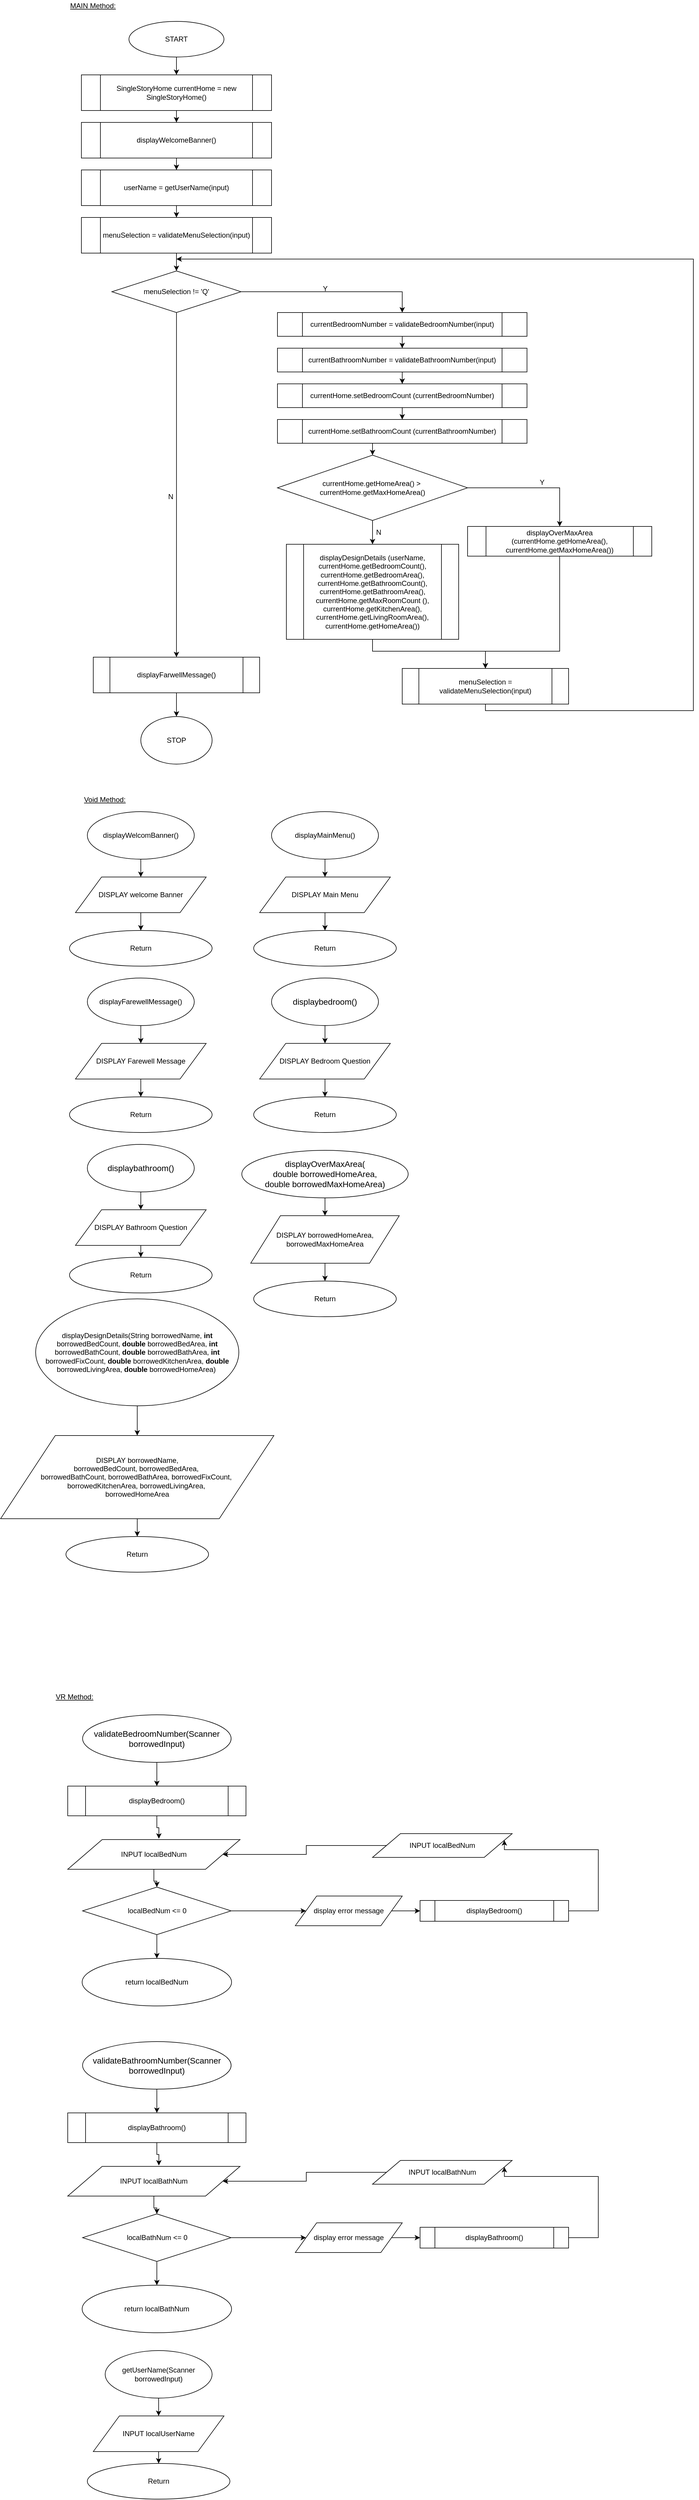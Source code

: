 <mxfile version="12.5.3" type="google"><diagram id="C5RBs43oDa-KdzZeNtuy" name="Page-1"><mxGraphModel dx="1341" dy="469" grid="1" gridSize="10" guides="1" tooltips="1" connect="1" arrows="1" fold="1" page="1" pageScale="1" pageWidth="827" pageHeight="1169" math="0" shadow="0"><root><mxCell id="WIyWlLk6GJQsqaUBKTNV-0"/><mxCell id="WIyWlLk6GJQsqaUBKTNV-1" parent="WIyWlLk6GJQsqaUBKTNV-0"/><mxCell id="le-dDfLxGgG_XoVpnEPs-2" style="edgeStyle=orthogonalEdgeStyle;rounded=0;orthogonalLoop=1;jettySize=auto;html=1;entryX=0.5;entryY=0;entryDx=0;entryDy=0;" edge="1" parent="WIyWlLk6GJQsqaUBKTNV-1" source="le-dDfLxGgG_XoVpnEPs-0" target="le-dDfLxGgG_XoVpnEPs-1"><mxGeometry relative="1" as="geometry"/></mxCell><mxCell id="le-dDfLxGgG_XoVpnEPs-0" value="START" style="ellipse;whiteSpace=wrap;html=1;" vertex="1" parent="WIyWlLk6GJQsqaUBKTNV-1"><mxGeometry x="150" y="80" width="160" height="60" as="geometry"/></mxCell><mxCell id="le-dDfLxGgG_XoVpnEPs-5" value="" style="edgeStyle=orthogonalEdgeStyle;rounded=0;orthogonalLoop=1;jettySize=auto;html=1;" edge="1" parent="WIyWlLk6GJQsqaUBKTNV-1" source="le-dDfLxGgG_XoVpnEPs-1" target="le-dDfLxGgG_XoVpnEPs-4"><mxGeometry relative="1" as="geometry"/></mxCell><mxCell id="le-dDfLxGgG_XoVpnEPs-1" value="SingleStoryHome currentHome = new SingleStoryHome()" style="shape=process;whiteSpace=wrap;html=1;backgroundOutline=1;" vertex="1" parent="WIyWlLk6GJQsqaUBKTNV-1"><mxGeometry x="70" y="170" width="320" height="60" as="geometry"/></mxCell><mxCell id="le-dDfLxGgG_XoVpnEPs-7" value="" style="edgeStyle=orthogonalEdgeStyle;rounded=0;orthogonalLoop=1;jettySize=auto;html=1;" edge="1" parent="WIyWlLk6GJQsqaUBKTNV-1" source="le-dDfLxGgG_XoVpnEPs-4" target="le-dDfLxGgG_XoVpnEPs-6"><mxGeometry relative="1" as="geometry"/></mxCell><mxCell id="le-dDfLxGgG_XoVpnEPs-4" value="displayWelcomeBanner()" style="shape=process;whiteSpace=wrap;html=1;backgroundOutline=1;" vertex="1" parent="WIyWlLk6GJQsqaUBKTNV-1"><mxGeometry x="70" y="250" width="320" height="60" as="geometry"/></mxCell><mxCell id="le-dDfLxGgG_XoVpnEPs-9" value="" style="edgeStyle=orthogonalEdgeStyle;rounded=0;orthogonalLoop=1;jettySize=auto;html=1;" edge="1" parent="WIyWlLk6GJQsqaUBKTNV-1" source="le-dDfLxGgG_XoVpnEPs-6" target="le-dDfLxGgG_XoVpnEPs-8"><mxGeometry relative="1" as="geometry"/></mxCell><mxCell id="le-dDfLxGgG_XoVpnEPs-6" value="userName = getUserName(input)" style="shape=process;whiteSpace=wrap;html=1;backgroundOutline=1;" vertex="1" parent="WIyWlLk6GJQsqaUBKTNV-1"><mxGeometry x="70" y="330" width="320" height="60" as="geometry"/></mxCell><mxCell id="le-dDfLxGgG_XoVpnEPs-11" style="edgeStyle=orthogonalEdgeStyle;rounded=0;orthogonalLoop=1;jettySize=auto;html=1;entryX=0.5;entryY=0;entryDx=0;entryDy=0;" edge="1" parent="WIyWlLk6GJQsqaUBKTNV-1" source="le-dDfLxGgG_XoVpnEPs-8" target="le-dDfLxGgG_XoVpnEPs-10"><mxGeometry relative="1" as="geometry"/></mxCell><mxCell id="le-dDfLxGgG_XoVpnEPs-8" value="menuSelection = validateMenuSelection(input)" style="shape=process;whiteSpace=wrap;html=1;backgroundOutline=1;" vertex="1" parent="WIyWlLk6GJQsqaUBKTNV-1"><mxGeometry x="70" y="410" width="320" height="60" as="geometry"/></mxCell><mxCell id="le-dDfLxGgG_XoVpnEPs-14" style="edgeStyle=orthogonalEdgeStyle;rounded=0;orthogonalLoop=1;jettySize=auto;html=1;entryX=0.5;entryY=0;entryDx=0;entryDy=0;" edge="1" parent="WIyWlLk6GJQsqaUBKTNV-1" source="le-dDfLxGgG_XoVpnEPs-10" target="le-dDfLxGgG_XoVpnEPs-12"><mxGeometry relative="1" as="geometry"/></mxCell><mxCell id="le-dDfLxGgG_XoVpnEPs-34" style="edgeStyle=orthogonalEdgeStyle;rounded=0;orthogonalLoop=1;jettySize=auto;html=1;entryX=0.5;entryY=0;entryDx=0;entryDy=0;" edge="1" parent="WIyWlLk6GJQsqaUBKTNV-1" source="le-dDfLxGgG_XoVpnEPs-10" target="le-dDfLxGgG_XoVpnEPs-17"><mxGeometry relative="1" as="geometry"/></mxCell><mxCell id="le-dDfLxGgG_XoVpnEPs-10" value="menuSelection != 'Q'" style="rhombus;whiteSpace=wrap;html=1;" vertex="1" parent="WIyWlLk6GJQsqaUBKTNV-1"><mxGeometry x="121.25" y="500" width="217.5" height="70" as="geometry"/></mxCell><mxCell id="le-dDfLxGgG_XoVpnEPs-30" style="edgeStyle=orthogonalEdgeStyle;rounded=0;orthogonalLoop=1;jettySize=auto;html=1;entryX=0.5;entryY=0;entryDx=0;entryDy=0;" edge="1" parent="WIyWlLk6GJQsqaUBKTNV-1" source="le-dDfLxGgG_XoVpnEPs-12" target="le-dDfLxGgG_XoVpnEPs-15"><mxGeometry relative="1" as="geometry"/></mxCell><mxCell id="le-dDfLxGgG_XoVpnEPs-12" value="displayFarwellMessage()" style="shape=process;whiteSpace=wrap;html=1;backgroundOutline=1;" vertex="1" parent="WIyWlLk6GJQsqaUBKTNV-1"><mxGeometry x="90" y="1150" width="280" height="60" as="geometry"/></mxCell><mxCell id="le-dDfLxGgG_XoVpnEPs-15" value="STOP" style="ellipse;whiteSpace=wrap;html=1;" vertex="1" parent="WIyWlLk6GJQsqaUBKTNV-1"><mxGeometry x="170" y="1250" width="120" height="80" as="geometry"/></mxCell><mxCell id="le-dDfLxGgG_XoVpnEPs-16" value="N" style="text;html=1;align=center;verticalAlign=middle;resizable=0;points=[];autosize=1;" vertex="1" parent="WIyWlLk6GJQsqaUBKTNV-1"><mxGeometry x="210" y="870" width="20" height="20" as="geometry"/></mxCell><mxCell id="le-dDfLxGgG_XoVpnEPs-19" value="" style="edgeStyle=orthogonalEdgeStyle;rounded=0;orthogonalLoop=1;jettySize=auto;html=1;" edge="1" parent="WIyWlLk6GJQsqaUBKTNV-1" source="le-dDfLxGgG_XoVpnEPs-17" target="le-dDfLxGgG_XoVpnEPs-18"><mxGeometry relative="1" as="geometry"/></mxCell><mxCell id="le-dDfLxGgG_XoVpnEPs-17" value="currentBedroomNumber = validateBedroomNumber(input)" style="shape=process;whiteSpace=wrap;html=1;backgroundOutline=1;" vertex="1" parent="WIyWlLk6GJQsqaUBKTNV-1"><mxGeometry x="400" y="570" width="420" height="40" as="geometry"/></mxCell><mxCell id="le-dDfLxGgG_XoVpnEPs-21" value="" style="edgeStyle=orthogonalEdgeStyle;rounded=0;orthogonalLoop=1;jettySize=auto;html=1;" edge="1" parent="WIyWlLk6GJQsqaUBKTNV-1" source="le-dDfLxGgG_XoVpnEPs-18" target="le-dDfLxGgG_XoVpnEPs-20"><mxGeometry relative="1" as="geometry"/></mxCell><mxCell id="le-dDfLxGgG_XoVpnEPs-18" value="currentBathroomNumber = validateBathroomNumber(input)" style="shape=process;whiteSpace=wrap;html=1;backgroundOutline=1;" vertex="1" parent="WIyWlLk6GJQsqaUBKTNV-1"><mxGeometry x="400" y="630" width="420" height="40" as="geometry"/></mxCell><mxCell id="le-dDfLxGgG_XoVpnEPs-23" value="" style="edgeStyle=orthogonalEdgeStyle;rounded=0;orthogonalLoop=1;jettySize=auto;html=1;" edge="1" parent="WIyWlLk6GJQsqaUBKTNV-1" source="le-dDfLxGgG_XoVpnEPs-20" target="le-dDfLxGgG_XoVpnEPs-22"><mxGeometry relative="1" as="geometry"/></mxCell><mxCell id="le-dDfLxGgG_XoVpnEPs-20" value="currentHome.setBedroomCount (currentBedroomNumber)" style="shape=process;whiteSpace=wrap;html=1;backgroundOutline=1;" vertex="1" parent="WIyWlLk6GJQsqaUBKTNV-1"><mxGeometry x="400" y="690" width="420" height="40" as="geometry"/></mxCell><mxCell id="le-dDfLxGgG_XoVpnEPs-25" style="edgeStyle=orthogonalEdgeStyle;rounded=0;orthogonalLoop=1;jettySize=auto;html=1;entryX=0.5;entryY=0;entryDx=0;entryDy=0;" edge="1" parent="WIyWlLk6GJQsqaUBKTNV-1" source="le-dDfLxGgG_XoVpnEPs-22" target="le-dDfLxGgG_XoVpnEPs-24"><mxGeometry relative="1" as="geometry"><Array as="points"><mxPoint x="560" y="790"/></Array></mxGeometry></mxCell><mxCell id="le-dDfLxGgG_XoVpnEPs-22" value="currentHome.setBathroomCount (currentBathroomNumber)" style="shape=process;whiteSpace=wrap;html=1;backgroundOutline=1;" vertex="1" parent="WIyWlLk6GJQsqaUBKTNV-1"><mxGeometry x="400" y="750" width="420" height="40" as="geometry"/></mxCell><mxCell id="le-dDfLxGgG_XoVpnEPs-28" style="edgeStyle=orthogonalEdgeStyle;rounded=0;orthogonalLoop=1;jettySize=auto;html=1;entryX=0.5;entryY=0;entryDx=0;entryDy=0;" edge="1" parent="WIyWlLk6GJQsqaUBKTNV-1" source="le-dDfLxGgG_XoVpnEPs-24" target="le-dDfLxGgG_XoVpnEPs-27"><mxGeometry relative="1" as="geometry"/></mxCell><mxCell id="le-dDfLxGgG_XoVpnEPs-35" style="edgeStyle=orthogonalEdgeStyle;rounded=0;orthogonalLoop=1;jettySize=auto;html=1;entryX=0.5;entryY=0;entryDx=0;entryDy=0;" edge="1" parent="WIyWlLk6GJQsqaUBKTNV-1" source="le-dDfLxGgG_XoVpnEPs-24" target="le-dDfLxGgG_XoVpnEPs-26"><mxGeometry relative="1" as="geometry"><mxPoint x="880" y="910" as="targetPoint"/><Array as="points"><mxPoint x="875" y="865"/></Array></mxGeometry></mxCell><mxCell id="le-dDfLxGgG_XoVpnEPs-24" value="currentHome.getHomeArea() &amp;gt;&amp;nbsp;&lt;br&gt;currentHome.getMaxHomeArea()" style="rhombus;whiteSpace=wrap;html=1;" vertex="1" parent="WIyWlLk6GJQsqaUBKTNV-1"><mxGeometry x="400" y="810" width="320" height="110" as="geometry"/></mxCell><mxCell id="le-dDfLxGgG_XoVpnEPs-37" style="edgeStyle=orthogonalEdgeStyle;rounded=0;orthogonalLoop=1;jettySize=auto;html=1;" edge="1" parent="WIyWlLk6GJQsqaUBKTNV-1" source="le-dDfLxGgG_XoVpnEPs-26" target="le-dDfLxGgG_XoVpnEPs-31"><mxGeometry relative="1" as="geometry"><Array as="points"><mxPoint x="875" y="1140"/><mxPoint x="750" y="1140"/></Array></mxGeometry></mxCell><mxCell id="le-dDfLxGgG_XoVpnEPs-26" value="displayOverMaxArea&lt;br&gt;(currentHome.getHomeArea(),&lt;br&gt;currentHome.getMaxHomeArea())" style="shape=process;whiteSpace=wrap;html=1;backgroundOutline=1;" vertex="1" parent="WIyWlLk6GJQsqaUBKTNV-1"><mxGeometry x="720" y="930" width="310" height="50" as="geometry"/></mxCell><mxCell id="le-dDfLxGgG_XoVpnEPs-36" style="edgeStyle=orthogonalEdgeStyle;rounded=0;orthogonalLoop=1;jettySize=auto;html=1;entryX=0.5;entryY=0;entryDx=0;entryDy=0;" edge="1" parent="WIyWlLk6GJQsqaUBKTNV-1" source="le-dDfLxGgG_XoVpnEPs-27" target="le-dDfLxGgG_XoVpnEPs-31"><mxGeometry relative="1" as="geometry"><Array as="points"><mxPoint x="560" y="1140"/><mxPoint x="750" y="1140"/></Array></mxGeometry></mxCell><mxCell id="le-dDfLxGgG_XoVpnEPs-27" value="displayDesignDetails (userName, currentHome.getBedroomCount(),&lt;br&gt;currentHome.getBedroomArea(),&lt;br&gt;currentHome.getBathroomCount(),&lt;br&gt;currentHome.getBathroomArea(),&lt;br&gt;currentHome.getMaxRoomCount (),&lt;br&gt;currentHome.getKitchenArea(),&lt;br&gt;currentHome.getLivingRoomArea(),&lt;br&gt;currentHome.getHomeArea())" style="shape=process;whiteSpace=wrap;html=1;backgroundOutline=1;" vertex="1" parent="WIyWlLk6GJQsqaUBKTNV-1"><mxGeometry x="415" y="960" width="290" height="160" as="geometry"/></mxCell><mxCell id="le-dDfLxGgG_XoVpnEPs-29" value="N" style="text;html=1;align=center;verticalAlign=middle;resizable=0;points=[];autosize=1;" vertex="1" parent="WIyWlLk6GJQsqaUBKTNV-1"><mxGeometry x="560" y="930" width="20" height="20" as="geometry"/></mxCell><mxCell id="le-dDfLxGgG_XoVpnEPs-38" style="edgeStyle=orthogonalEdgeStyle;rounded=0;orthogonalLoop=1;jettySize=auto;html=1;" edge="1" parent="WIyWlLk6GJQsqaUBKTNV-1" source="le-dDfLxGgG_XoVpnEPs-31"><mxGeometry relative="1" as="geometry"><mxPoint x="230" y="480" as="targetPoint"/><Array as="points"><mxPoint x="750" y="1240"/><mxPoint x="1100" y="1240"/><mxPoint x="1100" y="480"/></Array></mxGeometry></mxCell><mxCell id="le-dDfLxGgG_XoVpnEPs-31" value="menuSelection = validateMenuSelection(input)" style="shape=process;whiteSpace=wrap;html=1;backgroundOutline=1;" vertex="1" parent="WIyWlLk6GJQsqaUBKTNV-1"><mxGeometry x="610" y="1169" width="280" height="60" as="geometry"/></mxCell><mxCell id="le-dDfLxGgG_XoVpnEPs-32" value="Y" style="text;html=1;align=center;verticalAlign=middle;resizable=0;points=[];autosize=1;" vertex="1" parent="WIyWlLk6GJQsqaUBKTNV-1"><mxGeometry x="835" y="846" width="20" height="20" as="geometry"/></mxCell><mxCell id="le-dDfLxGgG_XoVpnEPs-33" value="Y" style="text;html=1;align=center;verticalAlign=middle;resizable=0;points=[];autosize=1;" vertex="1" parent="WIyWlLk6GJQsqaUBKTNV-1"><mxGeometry x="470" y="520" width="20" height="20" as="geometry"/></mxCell><mxCell id="le-dDfLxGgG_XoVpnEPs-61" value="&lt;u&gt;Void Method:&lt;/u&gt;" style="text;html=1;align=center;verticalAlign=middle;resizable=0;points=[];autosize=1;" vertex="1" parent="WIyWlLk6GJQsqaUBKTNV-1"><mxGeometry x="64" y="1380" width="90" height="20" as="geometry"/></mxCell><mxCell id="le-dDfLxGgG_XoVpnEPs-62" value="&lt;u&gt;MAIN Method:&lt;/u&gt;" style="text;html=1;align=center;verticalAlign=middle;resizable=0;points=[];autosize=1;" vertex="1" parent="WIyWlLk6GJQsqaUBKTNV-1"><mxGeometry x="44" y="44" width="90" height="20" as="geometry"/></mxCell><mxCell id="le-dDfLxGgG_XoVpnEPs-63" style="edgeStyle=orthogonalEdgeStyle;rounded=0;orthogonalLoop=1;jettySize=auto;html=1;entryX=0.5;entryY=0;entryDx=0;entryDy=0;" edge="1" source="le-dDfLxGgG_XoVpnEPs-64" target="le-dDfLxGgG_XoVpnEPs-67" parent="WIyWlLk6GJQsqaUBKTNV-1"><mxGeometry relative="1" as="geometry"/></mxCell><mxCell id="le-dDfLxGgG_XoVpnEPs-64" value="displayWelcomBanner()" style="ellipse;whiteSpace=wrap;html=1;" vertex="1" parent="WIyWlLk6GJQsqaUBKTNV-1"><mxGeometry x="80" y="1410" width="180" height="80" as="geometry"/></mxCell><mxCell id="le-dDfLxGgG_XoVpnEPs-65" style="edgeStyle=orthogonalEdgeStyle;rounded=0;orthogonalLoop=1;jettySize=auto;html=1;" edge="1" source="le-dDfLxGgG_XoVpnEPs-67" parent="WIyWlLk6GJQsqaUBKTNV-1"><mxGeometry relative="1" as="geometry"><mxPoint x="170" y="1640" as="targetPoint"/></mxGeometry></mxCell><mxCell id="le-dDfLxGgG_XoVpnEPs-66" style="edgeStyle=orthogonalEdgeStyle;rounded=0;orthogonalLoop=1;jettySize=auto;html=1;" edge="1" source="le-dDfLxGgG_XoVpnEPs-67" target="le-dDfLxGgG_XoVpnEPs-69" parent="WIyWlLk6GJQsqaUBKTNV-1"><mxGeometry relative="1" as="geometry"/></mxCell><mxCell id="le-dDfLxGgG_XoVpnEPs-67" value="DISPLAY welcome Banner" style="shape=parallelogram;perimeter=parallelogramPerimeter;whiteSpace=wrap;html=1;" vertex="1" parent="WIyWlLk6GJQsqaUBKTNV-1"><mxGeometry x="60" y="1520" width="220" height="60" as="geometry"/></mxCell><mxCell id="le-dDfLxGgG_XoVpnEPs-68" value="" style="edgeStyle=orthogonalEdgeStyle;rounded=0;orthogonalLoop=1;jettySize=auto;html=1;entryX=0.5;entryY=0;entryDx=0;entryDy=0;" edge="1" target="le-dDfLxGgG_XoVpnEPs-69" parent="WIyWlLk6GJQsqaUBKTNV-1"><mxGeometry relative="1" as="geometry"><mxPoint x="170" y="1620" as="sourcePoint"/></mxGeometry></mxCell><mxCell id="le-dDfLxGgG_XoVpnEPs-69" value="Return" style="ellipse;whiteSpace=wrap;html=1;" vertex="1" parent="WIyWlLk6GJQsqaUBKTNV-1"><mxGeometry x="50" y="1610" width="240" height="60" as="geometry"/></mxCell><mxCell id="le-dDfLxGgG_XoVpnEPs-77" style="edgeStyle=orthogonalEdgeStyle;rounded=0;orthogonalLoop=1;jettySize=auto;html=1;entryX=0.5;entryY=0;entryDx=0;entryDy=0;" edge="1" source="le-dDfLxGgG_XoVpnEPs-78" target="le-dDfLxGgG_XoVpnEPs-81" parent="WIyWlLk6GJQsqaUBKTNV-1"><mxGeometry relative="1" as="geometry"/></mxCell><mxCell id="le-dDfLxGgG_XoVpnEPs-78" value="displayFarewellMessage()" style="ellipse;whiteSpace=wrap;html=1;" vertex="1" parent="WIyWlLk6GJQsqaUBKTNV-1"><mxGeometry x="80" y="1690" width="180" height="80" as="geometry"/></mxCell><mxCell id="le-dDfLxGgG_XoVpnEPs-79" style="edgeStyle=orthogonalEdgeStyle;rounded=0;orthogonalLoop=1;jettySize=auto;html=1;" edge="1" source="le-dDfLxGgG_XoVpnEPs-81" parent="WIyWlLk6GJQsqaUBKTNV-1"><mxGeometry relative="1" as="geometry"><mxPoint x="170" y="1920" as="targetPoint"/></mxGeometry></mxCell><mxCell id="le-dDfLxGgG_XoVpnEPs-80" style="edgeStyle=orthogonalEdgeStyle;rounded=0;orthogonalLoop=1;jettySize=auto;html=1;" edge="1" source="le-dDfLxGgG_XoVpnEPs-81" target="le-dDfLxGgG_XoVpnEPs-83" parent="WIyWlLk6GJQsqaUBKTNV-1"><mxGeometry relative="1" as="geometry"/></mxCell><mxCell id="le-dDfLxGgG_XoVpnEPs-81" value="DISPLAY Farewell Message" style="shape=parallelogram;perimeter=parallelogramPerimeter;whiteSpace=wrap;html=1;" vertex="1" parent="WIyWlLk6GJQsqaUBKTNV-1"><mxGeometry x="60" y="1800" width="220" height="60" as="geometry"/></mxCell><mxCell id="le-dDfLxGgG_XoVpnEPs-82" value="" style="edgeStyle=orthogonalEdgeStyle;rounded=0;orthogonalLoop=1;jettySize=auto;html=1;entryX=0.5;entryY=0;entryDx=0;entryDy=0;" edge="1" target="le-dDfLxGgG_XoVpnEPs-83" parent="WIyWlLk6GJQsqaUBKTNV-1"><mxGeometry relative="1" as="geometry"><mxPoint x="170" y="1900" as="sourcePoint"/></mxGeometry></mxCell><mxCell id="le-dDfLxGgG_XoVpnEPs-83" value="Return" style="ellipse;whiteSpace=wrap;html=1;" vertex="1" parent="WIyWlLk6GJQsqaUBKTNV-1"><mxGeometry x="50" y="1890" width="240" height="60" as="geometry"/></mxCell><mxCell id="le-dDfLxGgG_XoVpnEPs-91" style="edgeStyle=orthogonalEdgeStyle;rounded=0;orthogonalLoop=1;jettySize=auto;html=1;entryX=0.5;entryY=0;entryDx=0;entryDy=0;" edge="1" source="le-dDfLxGgG_XoVpnEPs-92" target="le-dDfLxGgG_XoVpnEPs-95" parent="WIyWlLk6GJQsqaUBKTNV-1"><mxGeometry relative="1" as="geometry"/></mxCell><mxCell id="le-dDfLxGgG_XoVpnEPs-92" value="displayMainMenu()" style="ellipse;whiteSpace=wrap;html=1;" vertex="1" parent="WIyWlLk6GJQsqaUBKTNV-1"><mxGeometry x="390" y="1410" width="180" height="80" as="geometry"/></mxCell><mxCell id="le-dDfLxGgG_XoVpnEPs-93" style="edgeStyle=orthogonalEdgeStyle;rounded=0;orthogonalLoop=1;jettySize=auto;html=1;" edge="1" source="le-dDfLxGgG_XoVpnEPs-95" parent="WIyWlLk6GJQsqaUBKTNV-1"><mxGeometry relative="1" as="geometry"><mxPoint x="480" y="1640" as="targetPoint"/></mxGeometry></mxCell><mxCell id="le-dDfLxGgG_XoVpnEPs-94" style="edgeStyle=orthogonalEdgeStyle;rounded=0;orthogonalLoop=1;jettySize=auto;html=1;" edge="1" source="le-dDfLxGgG_XoVpnEPs-95" target="le-dDfLxGgG_XoVpnEPs-97" parent="WIyWlLk6GJQsqaUBKTNV-1"><mxGeometry relative="1" as="geometry"/></mxCell><mxCell id="le-dDfLxGgG_XoVpnEPs-95" value="DISPLAY Main Menu" style="shape=parallelogram;perimeter=parallelogramPerimeter;whiteSpace=wrap;html=1;" vertex="1" parent="WIyWlLk6GJQsqaUBKTNV-1"><mxGeometry x="370" y="1520" width="220" height="60" as="geometry"/></mxCell><mxCell id="le-dDfLxGgG_XoVpnEPs-96" value="" style="edgeStyle=orthogonalEdgeStyle;rounded=0;orthogonalLoop=1;jettySize=auto;html=1;entryX=0.5;entryY=0;entryDx=0;entryDy=0;" edge="1" target="le-dDfLxGgG_XoVpnEPs-97" parent="WIyWlLk6GJQsqaUBKTNV-1"><mxGeometry relative="1" as="geometry"><mxPoint x="480" y="1620" as="sourcePoint"/></mxGeometry></mxCell><mxCell id="le-dDfLxGgG_XoVpnEPs-97" value="Return" style="ellipse;whiteSpace=wrap;html=1;" vertex="1" parent="WIyWlLk6GJQsqaUBKTNV-1"><mxGeometry x="360" y="1610" width="240" height="60" as="geometry"/></mxCell><mxCell id="le-dDfLxGgG_XoVpnEPs-98" style="edgeStyle=orthogonalEdgeStyle;rounded=0;orthogonalLoop=1;jettySize=auto;html=1;entryX=0.5;entryY=0;entryDx=0;entryDy=0;" edge="1" source="le-dDfLxGgG_XoVpnEPs-99" target="le-dDfLxGgG_XoVpnEPs-102" parent="WIyWlLk6GJQsqaUBKTNV-1"><mxGeometry relative="1" as="geometry"/></mxCell><mxCell id="le-dDfLxGgG_XoVpnEPs-99" value="&lt;font style=&quot;font-size: 14px&quot;&gt;&amp;nbsp;displaybedroom()&lt;span class=&quot;Apple-converted-space&quot;&gt;&amp;nbsp;&lt;/span&gt;&lt;/font&gt;&lt;span style=&quot;font-family: &amp;#34;menlo&amp;#34; ; font-size: 11px&quot;&gt;&lt;br&gt;&lt;/span&gt;" style="ellipse;whiteSpace=wrap;html=1;" vertex="1" parent="WIyWlLk6GJQsqaUBKTNV-1"><mxGeometry x="390" y="1690" width="180" height="80" as="geometry"/></mxCell><mxCell id="le-dDfLxGgG_XoVpnEPs-100" style="edgeStyle=orthogonalEdgeStyle;rounded=0;orthogonalLoop=1;jettySize=auto;html=1;" edge="1" source="le-dDfLxGgG_XoVpnEPs-102" parent="WIyWlLk6GJQsqaUBKTNV-1"><mxGeometry relative="1" as="geometry"><mxPoint x="480" y="1920" as="targetPoint"/></mxGeometry></mxCell><mxCell id="le-dDfLxGgG_XoVpnEPs-101" style="edgeStyle=orthogonalEdgeStyle;rounded=0;orthogonalLoop=1;jettySize=auto;html=1;" edge="1" source="le-dDfLxGgG_XoVpnEPs-102" target="le-dDfLxGgG_XoVpnEPs-104" parent="WIyWlLk6GJQsqaUBKTNV-1"><mxGeometry relative="1" as="geometry"/></mxCell><mxCell id="le-dDfLxGgG_XoVpnEPs-102" value="DISPLAY Bedroom Question" style="shape=parallelogram;perimeter=parallelogramPerimeter;whiteSpace=wrap;html=1;" vertex="1" parent="WIyWlLk6GJQsqaUBKTNV-1"><mxGeometry x="370" y="1800" width="220" height="60" as="geometry"/></mxCell><mxCell id="le-dDfLxGgG_XoVpnEPs-103" value="" style="edgeStyle=orthogonalEdgeStyle;rounded=0;orthogonalLoop=1;jettySize=auto;html=1;entryX=0.5;entryY=0;entryDx=0;entryDy=0;" edge="1" target="le-dDfLxGgG_XoVpnEPs-104" parent="WIyWlLk6GJQsqaUBKTNV-1"><mxGeometry relative="1" as="geometry"><mxPoint x="480" y="1900" as="sourcePoint"/></mxGeometry></mxCell><mxCell id="le-dDfLxGgG_XoVpnEPs-104" value="Return" style="ellipse;whiteSpace=wrap;html=1;" vertex="1" parent="WIyWlLk6GJQsqaUBKTNV-1"><mxGeometry x="360" y="1890" width="240" height="60" as="geometry"/></mxCell><mxCell id="le-dDfLxGgG_XoVpnEPs-105" style="edgeStyle=orthogonalEdgeStyle;rounded=0;orthogonalLoop=1;jettySize=auto;html=1;entryX=0.5;entryY=0;entryDx=0;entryDy=0;" edge="1" source="le-dDfLxGgG_XoVpnEPs-106" target="le-dDfLxGgG_XoVpnEPs-109" parent="WIyWlLk6GJQsqaUBKTNV-1"><mxGeometry relative="1" as="geometry"/></mxCell><mxCell id="le-dDfLxGgG_XoVpnEPs-106" value="&lt;font style=&quot;font-size: 14px&quot;&gt;&amp;nbsp;displaybathroom()&lt;span class=&quot;Apple-converted-space&quot;&gt;&amp;nbsp;&lt;/span&gt;&lt;/font&gt;&lt;span style=&quot;font-family: &amp;#34;menlo&amp;#34; ; font-size: 11px&quot;&gt;&lt;br&gt;&lt;/span&gt;" style="ellipse;whiteSpace=wrap;html=1;" vertex="1" parent="WIyWlLk6GJQsqaUBKTNV-1"><mxGeometry x="80" y="1970" width="180" height="80" as="geometry"/></mxCell><mxCell id="le-dDfLxGgG_XoVpnEPs-107" style="edgeStyle=orthogonalEdgeStyle;rounded=0;orthogonalLoop=1;jettySize=auto;html=1;" edge="1" source="le-dDfLxGgG_XoVpnEPs-109" parent="WIyWlLk6GJQsqaUBKTNV-1"><mxGeometry relative="1" as="geometry"><mxPoint x="170" y="2200" as="targetPoint"/></mxGeometry></mxCell><mxCell id="le-dDfLxGgG_XoVpnEPs-108" style="edgeStyle=orthogonalEdgeStyle;rounded=0;orthogonalLoop=1;jettySize=auto;html=1;" edge="1" source="le-dDfLxGgG_XoVpnEPs-109" target="le-dDfLxGgG_XoVpnEPs-111" parent="WIyWlLk6GJQsqaUBKTNV-1"><mxGeometry relative="1" as="geometry"/></mxCell><mxCell id="le-dDfLxGgG_XoVpnEPs-109" value="DISPLAY Bathroom Question" style="shape=parallelogram;perimeter=parallelogramPerimeter;whiteSpace=wrap;html=1;" vertex="1" parent="WIyWlLk6GJQsqaUBKTNV-1"><mxGeometry x="60" y="2080" width="220" height="60" as="geometry"/></mxCell><mxCell id="le-dDfLxGgG_XoVpnEPs-110" value="" style="edgeStyle=orthogonalEdgeStyle;rounded=0;orthogonalLoop=1;jettySize=auto;html=1;entryX=0.5;entryY=0;entryDx=0;entryDy=0;" edge="1" target="le-dDfLxGgG_XoVpnEPs-111" parent="WIyWlLk6GJQsqaUBKTNV-1"><mxGeometry relative="1" as="geometry"><mxPoint x="170" y="2180" as="sourcePoint"/></mxGeometry></mxCell><mxCell id="le-dDfLxGgG_XoVpnEPs-111" value="Return" style="ellipse;whiteSpace=wrap;html=1;" vertex="1" parent="WIyWlLk6GJQsqaUBKTNV-1"><mxGeometry x="50" y="2160" width="240" height="60" as="geometry"/></mxCell><mxCell id="le-dDfLxGgG_XoVpnEPs-112" value="&lt;u&gt;VR Method:&lt;/u&gt;" style="text;html=1;align=center;verticalAlign=middle;resizable=0;points=[];autosize=1;" vertex="1" parent="WIyWlLk6GJQsqaUBKTNV-1"><mxGeometry x="18" y="2890" width="80" height="20" as="geometry"/></mxCell><mxCell id="le-dDfLxGgG_XoVpnEPs-137" style="edgeStyle=orthogonalEdgeStyle;rounded=0;orthogonalLoop=1;jettySize=auto;html=1;entryX=0.5;entryY=0;entryDx=0;entryDy=0;" edge="1" parent="WIyWlLk6GJQsqaUBKTNV-1" source="le-dDfLxGgG_XoVpnEPs-121" target="le-dDfLxGgG_XoVpnEPs-136"><mxGeometry relative="1" as="geometry"/></mxCell><mxCell id="le-dDfLxGgG_XoVpnEPs-121" value="&lt;span style=&quot;font-size: 14px&quot;&gt;validateBedroomNumber(Scanner &lt;/span&gt;&lt;span class=&quot;s1&quot; style=&quot;font-size: 14px&quot;&gt;borrowedInput&lt;/span&gt;&lt;span style=&quot;font-size: 14px&quot;&gt;)&lt;/span&gt;" style="ellipse;whiteSpace=wrap;html=1;" vertex="1" parent="WIyWlLk6GJQsqaUBKTNV-1"><mxGeometry x="72" y="2930" width="250" height="80" as="geometry"/></mxCell><mxCell id="le-dDfLxGgG_XoVpnEPs-122" style="edgeStyle=orthogonalEdgeStyle;rounded=0;orthogonalLoop=1;jettySize=auto;html=1;entryX=0.5;entryY=0;entryDx=0;entryDy=0;" edge="1" source="le-dDfLxGgG_XoVpnEPs-123" target="le-dDfLxGgG_XoVpnEPs-126" parent="WIyWlLk6GJQsqaUBKTNV-1"><mxGeometry relative="1" as="geometry"/></mxCell><mxCell id="le-dDfLxGgG_XoVpnEPs-123" value="&lt;span class=&quot;s1&quot; style=&quot;font-size: 14px&quot;&gt;displayOverMaxArea(&lt;br&gt;&lt;/span&gt;&lt;span class=&quot;s2&quot; style=&quot;font-size: 14px&quot;&gt;double&lt;/span&gt;&lt;span class=&quot;s1&quot; style=&quot;font-size: 14px&quot;&gt; &lt;/span&gt;&lt;span style=&quot;font-size: 14px&quot;&gt;borrowedHomeArea&lt;/span&gt;&lt;span class=&quot;s1&quot; style=&quot;font-size: 14px&quot;&gt;,&lt;br&gt;&lt;span style=&quot;font-family: &amp;#34;helvetica&amp;#34;&quot;&gt;double&lt;/span&gt;&lt;b style=&quot;font-family: &amp;#34;helvetica&amp;#34;&quot;&gt;&amp;nbsp;&lt;/b&gt;&lt;span style=&quot;font-family: &amp;#34;helvetica&amp;#34;&quot;&gt;borrowedMaxHomeArea&lt;/span&gt;&lt;span class=&quot;s1&quot; style=&quot;font-family: &amp;#34;helvetica&amp;#34;&quot;&gt;)&lt;/span&gt;&lt;b style=&quot;font-family: &amp;#34;helvetica&amp;#34;&quot;&gt;&lt;br&gt;&lt;/b&gt;&lt;/span&gt;" style="ellipse;whiteSpace=wrap;html=1;" vertex="1" parent="WIyWlLk6GJQsqaUBKTNV-1"><mxGeometry x="340" y="1980" width="280" height="80" as="geometry"/></mxCell><mxCell id="le-dDfLxGgG_XoVpnEPs-124" style="edgeStyle=orthogonalEdgeStyle;rounded=0;orthogonalLoop=1;jettySize=auto;html=1;entryX=0.5;entryY=0;entryDx=0;entryDy=0;" edge="1" source="le-dDfLxGgG_XoVpnEPs-126" parent="WIyWlLk6GJQsqaUBKTNV-1" target="le-dDfLxGgG_XoVpnEPs-128"><mxGeometry relative="1" as="geometry"><mxPoint x="480" y="2210" as="targetPoint"/></mxGeometry></mxCell><mxCell id="le-dDfLxGgG_XoVpnEPs-126" value="DISPLAY borrowedHomeArea,&lt;br&gt;borrowedMaxHomeArea" style="shape=parallelogram;perimeter=parallelogramPerimeter;whiteSpace=wrap;html=1;" vertex="1" parent="WIyWlLk6GJQsqaUBKTNV-1"><mxGeometry x="355" y="2090" width="250" height="80" as="geometry"/></mxCell><mxCell id="le-dDfLxGgG_XoVpnEPs-128" value="Return" style="ellipse;whiteSpace=wrap;html=1;" vertex="1" parent="WIyWlLk6GJQsqaUBKTNV-1"><mxGeometry x="360" y="2200" width="240" height="60" as="geometry"/></mxCell><mxCell id="le-dDfLxGgG_XoVpnEPs-130" style="edgeStyle=orthogonalEdgeStyle;rounded=0;orthogonalLoop=1;jettySize=auto;html=1;entryX=0.5;entryY=0;entryDx=0;entryDy=0;" edge="1" source="le-dDfLxGgG_XoVpnEPs-131" target="le-dDfLxGgG_XoVpnEPs-133" parent="WIyWlLk6GJQsqaUBKTNV-1"><mxGeometry relative="1" as="geometry"/></mxCell><mxCell id="le-dDfLxGgG_XoVpnEPs-131" value="&lt;span class=&quot;s1&quot;&gt;&lt;font&gt;&lt;font style=&quot;font-size: 12px&quot;&gt;&lt;span class=&quot;s1&quot;&gt;displayDesignDetails(String &lt;/span&gt;borrowedName&lt;span class=&quot;s1&quot;&gt;, &lt;/span&gt;&lt;span class=&quot;s2&quot;&gt;&lt;b&gt;int&lt;/b&gt;&lt;/span&gt;&lt;span class=&quot;s1&quot;&gt; &lt;/span&gt;borrowedBedCount&lt;span class=&quot;s1&quot;&gt;, &lt;/span&gt;&lt;span class=&quot;s2&quot;&gt;&lt;b&gt;double&lt;/b&gt;&lt;/span&gt;&lt;span class=&quot;s1&quot;&gt; &lt;/span&gt;borrowedBedArea&lt;span class=&quot;s1&quot;&gt;, &lt;/span&gt;&lt;span class=&quot;s2&quot;&gt;&lt;b&gt;int&lt;/b&gt;&lt;/span&gt;&lt;span class=&quot;s1&quot;&gt; &lt;/span&gt;borrowedBathCount&lt;span class=&quot;s1&quot;&gt;, &lt;/span&gt;&lt;span class=&quot;s2&quot;&gt;&lt;b&gt;double&lt;/b&gt;&lt;/span&gt;&lt;span class=&quot;s1&quot;&gt; &lt;/span&gt;borrowedBathArea&lt;span class=&quot;s1&quot;&gt;, &lt;/span&gt;&lt;span class=&quot;s2&quot;&gt;&lt;b&gt;int&lt;/b&gt;&lt;/span&gt;&lt;span class=&quot;s1&quot;&gt; &lt;/span&gt;borrowedFixCount&lt;span class=&quot;s1&quot;&gt;, &lt;/span&gt;&lt;span class=&quot;s2&quot;&gt;&lt;b&gt;double&lt;/b&gt;&lt;/span&gt;&lt;span class=&quot;s1&quot;&gt; &lt;/span&gt;borrowedKitchenArea&lt;span class=&quot;s1&quot;&gt;, &lt;/span&gt;&lt;span class=&quot;s2&quot;&gt;&lt;b&gt;double&lt;/b&gt;&lt;/span&gt;&lt;span class=&quot;s1&quot;&gt; &lt;/span&gt;borrowedLivingArea&lt;span class=&quot;s1&quot;&gt;, &lt;/span&gt;&lt;span class=&quot;s2&quot;&gt;&lt;b&gt;double&lt;/b&gt;&lt;/span&gt;&lt;span class=&quot;s1&quot;&gt; &lt;/span&gt;borrowedHomeArea&lt;span class=&quot;s1&quot;&gt;)&lt;span class=&quot;Apple-converted-space&quot;&gt;&amp;nbsp;&lt;/span&gt;&lt;/span&gt;&lt;/font&gt;&lt;br&gt;&lt;/font&gt;&lt;/span&gt;" style="ellipse;whiteSpace=wrap;html=1;" vertex="1" parent="WIyWlLk6GJQsqaUBKTNV-1"><mxGeometry x="-7" y="2230" width="342" height="180" as="geometry"/></mxCell><mxCell id="le-dDfLxGgG_XoVpnEPs-132" style="edgeStyle=orthogonalEdgeStyle;rounded=0;orthogonalLoop=1;jettySize=auto;html=1;entryX=0.5;entryY=0;entryDx=0;entryDy=0;" edge="1" source="le-dDfLxGgG_XoVpnEPs-133" target="le-dDfLxGgG_XoVpnEPs-134" parent="WIyWlLk6GJQsqaUBKTNV-1"><mxGeometry relative="1" as="geometry"><mxPoint x="164" y="2570" as="targetPoint"/></mxGeometry></mxCell><mxCell id="le-dDfLxGgG_XoVpnEPs-133" value="DISPLAY&amp;nbsp;&lt;font style=&quot;font-size: 12px&quot;&gt;borrowedName&lt;/font&gt;,&lt;br&gt;borrowedBedCount, borrowedBedArea&lt;span class=&quot;s1&quot;&gt;,&lt;/span&gt;&lt;span class=&quot;s1&quot;&gt;&amp;nbsp;&lt;br&gt;&lt;/span&gt;borrowedBathCount&lt;span class=&quot;s1&quot;&gt;,&lt;/span&gt;&lt;span class=&quot;s1&quot;&gt;&amp;nbsp;&lt;/span&gt;borrowedBathArea&lt;span class=&quot;s1&quot;&gt;,&amp;nbsp;&lt;/span&gt;borrowedFixCount&lt;span class=&quot;s1&quot;&gt;,&lt;/span&gt;&lt;span class=&quot;s1&quot;&gt;&amp;nbsp;&lt;br&gt;&lt;/span&gt;borrowedKitchenArea&lt;span class=&quot;s1&quot;&gt;,&amp;nbsp;&lt;/span&gt;borrowedLivingArea&lt;span class=&quot;s1&quot;&gt;,&amp;nbsp;&lt;b&gt;&lt;br&gt;&lt;/b&gt;&lt;/span&gt;borrowedHomeArea" style="shape=parallelogram;perimeter=parallelogramPerimeter;whiteSpace=wrap;html=1;" vertex="1" parent="WIyWlLk6GJQsqaUBKTNV-1"><mxGeometry x="-66" y="2460" width="460" height="140" as="geometry"/></mxCell><mxCell id="le-dDfLxGgG_XoVpnEPs-134" value="Return" style="ellipse;whiteSpace=wrap;html=1;" vertex="1" parent="WIyWlLk6GJQsqaUBKTNV-1"><mxGeometry x="44" y="2630" width="240" height="60" as="geometry"/></mxCell><mxCell id="le-dDfLxGgG_XoVpnEPs-139" style="edgeStyle=orthogonalEdgeStyle;rounded=0;orthogonalLoop=1;jettySize=auto;html=1;entryX=0.529;entryY=-0.03;entryDx=0;entryDy=0;entryPerimeter=0;" edge="1" parent="WIyWlLk6GJQsqaUBKTNV-1" source="le-dDfLxGgG_XoVpnEPs-136" target="le-dDfLxGgG_XoVpnEPs-138"><mxGeometry relative="1" as="geometry"/></mxCell><mxCell id="le-dDfLxGgG_XoVpnEPs-136" value="displayBedroom()" style="shape=process;whiteSpace=wrap;html=1;backgroundOutline=1;" vertex="1" parent="WIyWlLk6GJQsqaUBKTNV-1"><mxGeometry x="47" y="3050" width="300" height="50" as="geometry"/></mxCell><mxCell id="le-dDfLxGgG_XoVpnEPs-142" style="edgeStyle=orthogonalEdgeStyle;rounded=0;orthogonalLoop=1;jettySize=auto;html=1;entryX=0.5;entryY=0;entryDx=0;entryDy=0;" edge="1" parent="WIyWlLk6GJQsqaUBKTNV-1" source="le-dDfLxGgG_XoVpnEPs-138" target="le-dDfLxGgG_XoVpnEPs-140"><mxGeometry relative="1" as="geometry"/></mxCell><mxCell id="le-dDfLxGgG_XoVpnEPs-138" value="INPUT localBedNum" style="shape=parallelogram;perimeter=parallelogramPerimeter;whiteSpace=wrap;html=1;" vertex="1" parent="WIyWlLk6GJQsqaUBKTNV-1"><mxGeometry x="47" y="3140" width="290" height="50" as="geometry"/></mxCell><mxCell id="le-dDfLxGgG_XoVpnEPs-140" value="" style="rhombus;whiteSpace=wrap;html=1;" vertex="1" parent="WIyWlLk6GJQsqaUBKTNV-1"><mxGeometry x="72" y="3220" width="250" height="80" as="geometry"/></mxCell><mxCell id="le-dDfLxGgG_XoVpnEPs-143" value="return localBedNum" style="ellipse;whiteSpace=wrap;html=1;" vertex="1" parent="WIyWlLk6GJQsqaUBKTNV-1"><mxGeometry x="71.25" y="3340" width="251.5" height="80" as="geometry"/></mxCell><mxCell id="le-dDfLxGgG_XoVpnEPs-152" style="edgeStyle=orthogonalEdgeStyle;rounded=0;orthogonalLoop=1;jettySize=auto;html=1;" edge="1" parent="WIyWlLk6GJQsqaUBKTNV-1" source="le-dDfLxGgG_XoVpnEPs-144" target="le-dDfLxGgG_XoVpnEPs-151"><mxGeometry relative="1" as="geometry"/></mxCell><mxCell id="le-dDfLxGgG_XoVpnEPs-144" value="display error message" style="shape=parallelogram;perimeter=parallelogramPerimeter;whiteSpace=wrap;html=1;" vertex="1" parent="WIyWlLk6GJQsqaUBKTNV-1"><mxGeometry x="430" y="3235" width="180" height="50" as="geometry"/></mxCell><mxCell id="le-dDfLxGgG_XoVpnEPs-148" value="" style="edgeStyle=orthogonalEdgeStyle;rounded=0;orthogonalLoop=1;jettySize=auto;html=1;entryX=0.5;entryY=0;entryDx=0;entryDy=0;" edge="1" parent="WIyWlLk6GJQsqaUBKTNV-1" source="le-dDfLxGgG_XoVpnEPs-140" target="le-dDfLxGgG_XoVpnEPs-143"><mxGeometry relative="1" as="geometry"><mxPoint x="197.333" y="3320.333" as="targetPoint"/></mxGeometry></mxCell><mxCell id="le-dDfLxGgG_XoVpnEPs-149" value="localBedNum &amp;lt;= 0" style="text;html=1;align=center;verticalAlign=middle;resizable=0;points=[];autosize=1;" vertex="1" parent="WIyWlLk6GJQsqaUBKTNV-1"><mxGeometry x="142" y="3250" width="110" height="20" as="geometry"/></mxCell><mxCell id="le-dDfLxGgG_XoVpnEPs-150" value="" style="endArrow=classic;html=1;exitX=1;exitY=0.5;exitDx=0;exitDy=0;entryX=0;entryY=0.5;entryDx=0;entryDy=0;" edge="1" parent="WIyWlLk6GJQsqaUBKTNV-1" source="le-dDfLxGgG_XoVpnEPs-140" target="le-dDfLxGgG_XoVpnEPs-144"><mxGeometry width="50" height="50" relative="1" as="geometry"><mxPoint x="350" y="3290" as="sourcePoint"/><mxPoint x="400" y="3240" as="targetPoint"/></mxGeometry></mxCell><mxCell id="le-dDfLxGgG_XoVpnEPs-154" style="edgeStyle=orthogonalEdgeStyle;rounded=0;orthogonalLoop=1;jettySize=auto;html=1;entryX=1;entryY=0.25;entryDx=0;entryDy=0;" edge="1" parent="WIyWlLk6GJQsqaUBKTNV-1" source="le-dDfLxGgG_XoVpnEPs-151" target="le-dDfLxGgG_XoVpnEPs-153"><mxGeometry relative="1" as="geometry"><Array as="points"><mxPoint x="940" y="3260"/><mxPoint x="940" y="3157"/></Array></mxGeometry></mxCell><mxCell id="le-dDfLxGgG_XoVpnEPs-151" value="&lt;span style=&quot;white-space: normal&quot;&gt;displayBedroom()&lt;/span&gt;" style="shape=process;whiteSpace=wrap;html=1;backgroundOutline=1;" vertex="1" parent="WIyWlLk6GJQsqaUBKTNV-1"><mxGeometry x="640" y="3242.5" width="250" height="35" as="geometry"/></mxCell><mxCell id="le-dDfLxGgG_XoVpnEPs-155" style="edgeStyle=orthogonalEdgeStyle;rounded=0;orthogonalLoop=1;jettySize=auto;html=1;" edge="1" parent="WIyWlLk6GJQsqaUBKTNV-1" source="le-dDfLxGgG_XoVpnEPs-153" target="le-dDfLxGgG_XoVpnEPs-138"><mxGeometry relative="1" as="geometry"/></mxCell><mxCell id="le-dDfLxGgG_XoVpnEPs-153" value="&lt;span style=&quot;white-space: normal&quot;&gt;INPUT localBedNum&lt;/span&gt;" style="shape=parallelogram;perimeter=parallelogramPerimeter;whiteSpace=wrap;html=1;" vertex="1" parent="WIyWlLk6GJQsqaUBKTNV-1"><mxGeometry x="560" y="3130" width="235" height="40" as="geometry"/></mxCell><mxCell id="le-dDfLxGgG_XoVpnEPs-173" style="edgeStyle=orthogonalEdgeStyle;rounded=0;orthogonalLoop=1;jettySize=auto;html=1;entryX=0.5;entryY=0;entryDx=0;entryDy=0;" edge="1" source="le-dDfLxGgG_XoVpnEPs-174" target="le-dDfLxGgG_XoVpnEPs-176" parent="WIyWlLk6GJQsqaUBKTNV-1"><mxGeometry relative="1" as="geometry"/></mxCell><mxCell id="le-dDfLxGgG_XoVpnEPs-174" value="&lt;span style=&quot;font-size: 14px&quot;&gt;validateBathroomNumber(Scanner &lt;/span&gt;&lt;span class=&quot;s1&quot; style=&quot;font-size: 14px&quot;&gt;borrowedInput&lt;/span&gt;&lt;span style=&quot;font-size: 14px&quot;&gt;)&lt;/span&gt;" style="ellipse;whiteSpace=wrap;html=1;" vertex="1" parent="WIyWlLk6GJQsqaUBKTNV-1"><mxGeometry x="72.0" y="3480" width="250" height="80" as="geometry"/></mxCell><mxCell id="le-dDfLxGgG_XoVpnEPs-175" style="edgeStyle=orthogonalEdgeStyle;rounded=0;orthogonalLoop=1;jettySize=auto;html=1;entryX=0.529;entryY=-0.03;entryDx=0;entryDy=0;entryPerimeter=0;" edge="1" source="le-dDfLxGgG_XoVpnEPs-176" target="le-dDfLxGgG_XoVpnEPs-178" parent="WIyWlLk6GJQsqaUBKTNV-1"><mxGeometry relative="1" as="geometry"/></mxCell><mxCell id="le-dDfLxGgG_XoVpnEPs-176" value="displayBathroom()" style="shape=process;whiteSpace=wrap;html=1;backgroundOutline=1;" vertex="1" parent="WIyWlLk6GJQsqaUBKTNV-1"><mxGeometry x="47.0" y="3600" width="300" height="50" as="geometry"/></mxCell><mxCell id="le-dDfLxGgG_XoVpnEPs-177" style="edgeStyle=orthogonalEdgeStyle;rounded=0;orthogonalLoop=1;jettySize=auto;html=1;entryX=0.5;entryY=0;entryDx=0;entryDy=0;" edge="1" source="le-dDfLxGgG_XoVpnEPs-178" target="le-dDfLxGgG_XoVpnEPs-179" parent="WIyWlLk6GJQsqaUBKTNV-1"><mxGeometry relative="1" as="geometry"/></mxCell><mxCell id="le-dDfLxGgG_XoVpnEPs-178" value="INPUT localBathNum" style="shape=parallelogram;perimeter=parallelogramPerimeter;whiteSpace=wrap;html=1;" vertex="1" parent="WIyWlLk6GJQsqaUBKTNV-1"><mxGeometry x="47.0" y="3690" width="290" height="50" as="geometry"/></mxCell><mxCell id="le-dDfLxGgG_XoVpnEPs-179" value="" style="rhombus;whiteSpace=wrap;html=1;" vertex="1" parent="WIyWlLk6GJQsqaUBKTNV-1"><mxGeometry x="72.0" y="3770" width="250" height="80" as="geometry"/></mxCell><mxCell id="le-dDfLxGgG_XoVpnEPs-180" value="return localBathNum" style="ellipse;whiteSpace=wrap;html=1;" vertex="1" parent="WIyWlLk6GJQsqaUBKTNV-1"><mxGeometry x="71.25" y="3890" width="251.5" height="80" as="geometry"/></mxCell><mxCell id="le-dDfLxGgG_XoVpnEPs-181" style="edgeStyle=orthogonalEdgeStyle;rounded=0;orthogonalLoop=1;jettySize=auto;html=1;" edge="1" source="le-dDfLxGgG_XoVpnEPs-182" target="le-dDfLxGgG_XoVpnEPs-187" parent="WIyWlLk6GJQsqaUBKTNV-1"><mxGeometry relative="1" as="geometry"/></mxCell><mxCell id="le-dDfLxGgG_XoVpnEPs-182" value="display error message" style="shape=parallelogram;perimeter=parallelogramPerimeter;whiteSpace=wrap;html=1;" vertex="1" parent="WIyWlLk6GJQsqaUBKTNV-1"><mxGeometry x="430.0" y="3785" width="180" height="50" as="geometry"/></mxCell><mxCell id="le-dDfLxGgG_XoVpnEPs-183" value="" style="edgeStyle=orthogonalEdgeStyle;rounded=0;orthogonalLoop=1;jettySize=auto;html=1;entryX=0.5;entryY=0;entryDx=0;entryDy=0;" edge="1" source="le-dDfLxGgG_XoVpnEPs-179" target="le-dDfLxGgG_XoVpnEPs-180" parent="WIyWlLk6GJQsqaUBKTNV-1"><mxGeometry relative="1" as="geometry"><mxPoint x="197.333" y="3870.333" as="targetPoint"/></mxGeometry></mxCell><mxCell id="le-dDfLxGgG_XoVpnEPs-184" value="localBathNum &amp;lt;= 0" style="text;html=1;align=center;verticalAlign=middle;resizable=0;points=[];autosize=1;" vertex="1" parent="WIyWlLk6GJQsqaUBKTNV-1"><mxGeometry x="137" y="3800" width="120" height="20" as="geometry"/></mxCell><mxCell id="le-dDfLxGgG_XoVpnEPs-185" value="" style="endArrow=classic;html=1;exitX=1;exitY=0.5;exitDx=0;exitDy=0;entryX=0;entryY=0.5;entryDx=0;entryDy=0;" edge="1" source="le-dDfLxGgG_XoVpnEPs-179" target="le-dDfLxGgG_XoVpnEPs-182" parent="WIyWlLk6GJQsqaUBKTNV-1"><mxGeometry width="50" height="50" relative="1" as="geometry"><mxPoint x="350.0" y="3840" as="sourcePoint"/><mxPoint x="400.0" y="3790" as="targetPoint"/></mxGeometry></mxCell><mxCell id="le-dDfLxGgG_XoVpnEPs-186" style="edgeStyle=orthogonalEdgeStyle;rounded=0;orthogonalLoop=1;jettySize=auto;html=1;entryX=1;entryY=0.25;entryDx=0;entryDy=0;" edge="1" source="le-dDfLxGgG_XoVpnEPs-187" target="le-dDfLxGgG_XoVpnEPs-189" parent="WIyWlLk6GJQsqaUBKTNV-1"><mxGeometry relative="1" as="geometry"><Array as="points"><mxPoint x="940" y="3810"/><mxPoint x="940" y="3707"/></Array></mxGeometry></mxCell><mxCell id="le-dDfLxGgG_XoVpnEPs-187" value="&lt;span style=&quot;white-space: normal&quot;&gt;displayBathroom()&lt;/span&gt;" style="shape=process;whiteSpace=wrap;html=1;backgroundOutline=1;" vertex="1" parent="WIyWlLk6GJQsqaUBKTNV-1"><mxGeometry x="640" y="3792.5" width="250" height="35" as="geometry"/></mxCell><mxCell id="le-dDfLxGgG_XoVpnEPs-188" style="edgeStyle=orthogonalEdgeStyle;rounded=0;orthogonalLoop=1;jettySize=auto;html=1;" edge="1" source="le-dDfLxGgG_XoVpnEPs-189" target="le-dDfLxGgG_XoVpnEPs-178" parent="WIyWlLk6GJQsqaUBKTNV-1"><mxGeometry relative="1" as="geometry"/></mxCell><mxCell id="le-dDfLxGgG_XoVpnEPs-189" value="&lt;span style=&quot;white-space: normal&quot;&gt;INPUT localBathNum&lt;/span&gt;" style="shape=parallelogram;perimeter=parallelogramPerimeter;whiteSpace=wrap;html=1;" vertex="1" parent="WIyWlLk6GJQsqaUBKTNV-1"><mxGeometry x="560" y="3680" width="235" height="40" as="geometry"/></mxCell><mxCell id="le-dDfLxGgG_XoVpnEPs-190" style="edgeStyle=orthogonalEdgeStyle;rounded=0;orthogonalLoop=1;jettySize=auto;html=1;entryX=0.5;entryY=0;entryDx=0;entryDy=0;" edge="1" source="le-dDfLxGgG_XoVpnEPs-191" target="le-dDfLxGgG_XoVpnEPs-194" parent="WIyWlLk6GJQsqaUBKTNV-1"><mxGeometry relative="1" as="geometry"/></mxCell><mxCell id="le-dDfLxGgG_XoVpnEPs-191" value="&lt;span&gt;getUserName(Scanner &lt;/span&gt;&lt;span class=&quot;s1&quot;&gt;borrowedInput&lt;/span&gt;&lt;span&gt;)&lt;/span&gt;" style="ellipse;whiteSpace=wrap;html=1;" vertex="1" parent="WIyWlLk6GJQsqaUBKTNV-1"><mxGeometry x="110" y="4000" width="180" height="80" as="geometry"/></mxCell><mxCell id="le-dDfLxGgG_XoVpnEPs-192" style="edgeStyle=orthogonalEdgeStyle;rounded=0;orthogonalLoop=1;jettySize=auto;html=1;" edge="1" source="le-dDfLxGgG_XoVpnEPs-194" parent="WIyWlLk6GJQsqaUBKTNV-1"><mxGeometry relative="1" as="geometry"><mxPoint x="200" y="4230" as="targetPoint"/></mxGeometry></mxCell><mxCell id="le-dDfLxGgG_XoVpnEPs-193" style="edgeStyle=orthogonalEdgeStyle;rounded=0;orthogonalLoop=1;jettySize=auto;html=1;" edge="1" source="le-dDfLxGgG_XoVpnEPs-194" target="le-dDfLxGgG_XoVpnEPs-196" parent="WIyWlLk6GJQsqaUBKTNV-1"><mxGeometry relative="1" as="geometry"/></mxCell><mxCell id="le-dDfLxGgG_XoVpnEPs-194" value="INPUT localUserName" style="shape=parallelogram;perimeter=parallelogramPerimeter;whiteSpace=wrap;html=1;" vertex="1" parent="WIyWlLk6GJQsqaUBKTNV-1"><mxGeometry x="90" y="4110" width="220" height="60" as="geometry"/></mxCell><mxCell id="le-dDfLxGgG_XoVpnEPs-195" value="" style="edgeStyle=orthogonalEdgeStyle;rounded=0;orthogonalLoop=1;jettySize=auto;html=1;entryX=0.5;entryY=0;entryDx=0;entryDy=0;" edge="1" target="le-dDfLxGgG_XoVpnEPs-196" parent="WIyWlLk6GJQsqaUBKTNV-1"><mxGeometry relative="1" as="geometry"><mxPoint x="200" y="4210" as="sourcePoint"/></mxGeometry></mxCell><mxCell id="le-dDfLxGgG_XoVpnEPs-196" value="Return" style="ellipse;whiteSpace=wrap;html=1;" vertex="1" parent="WIyWlLk6GJQsqaUBKTNV-1"><mxGeometry x="80" y="4190" width="240" height="60" as="geometry"/></mxCell></root></mxGraphModel></diagram></mxfile>